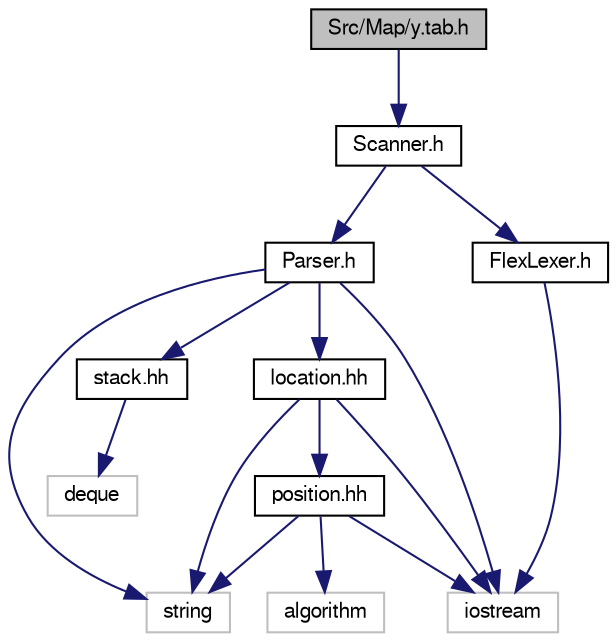 digraph "Src/Map/y.tab.h"
{
  edge [fontname="FreeSans",fontsize="10",labelfontname="FreeSans",labelfontsize="10"];
  node [fontname="FreeSans",fontsize="10",shape=record];
  Node1 [label="Src/Map/y.tab.h",height=0.2,width=0.4,color="black", fillcolor="grey75", style="filled", fontcolor="black"];
  Node1 -> Node2 [color="midnightblue",fontsize="10",style="solid",fontname="FreeSans"];
  Node2 [label="Scanner.h",height=0.2,width=0.4,color="black", fillcolor="white", style="filled",URL="$scanner_8h.html",tooltip="Contiene la declaración de un scanner flex con funcionalidades extra. "];
  Node2 -> Node3 [color="midnightblue",fontsize="10",style="solid",fontname="FreeSans"];
  Node3 [label="FlexLexer.h",height=0.2,width=0.4,color="black", fillcolor="white", style="filled",URL="$_flex_lexer_8h_source.html"];
  Node3 -> Node4 [color="midnightblue",fontsize="10",style="solid",fontname="FreeSans"];
  Node4 [label="iostream",height=0.2,width=0.4,color="grey75", fillcolor="white", style="filled"];
  Node2 -> Node5 [color="midnightblue",fontsize="10",style="solid",fontname="FreeSans"];
  Node5 [label="Parser.h",height=0.2,width=0.4,color="black", fillcolor="white", style="filled",URL="$_parser_8h_source.html"];
  Node5 -> Node6 [color="midnightblue",fontsize="10",style="solid",fontname="FreeSans"];
  Node6 [label="string",height=0.2,width=0.4,color="grey75", fillcolor="white", style="filled"];
  Node5 -> Node4 [color="midnightblue",fontsize="10",style="solid",fontname="FreeSans"];
  Node5 -> Node7 [color="midnightblue",fontsize="10",style="solid",fontname="FreeSans"];
  Node7 [label="stack.hh",height=0.2,width=0.4,color="black", fillcolor="white", style="filled",URL="$stack_8hh_source.html"];
  Node7 -> Node8 [color="midnightblue",fontsize="10",style="solid",fontname="FreeSans"];
  Node8 [label="deque",height=0.2,width=0.4,color="grey75", fillcolor="white", style="filled"];
  Node5 -> Node9 [color="midnightblue",fontsize="10",style="solid",fontname="FreeSans"];
  Node9 [label="location.hh",height=0.2,width=0.4,color="black", fillcolor="white", style="filled",URL="$location_8hh.html",tooltip="Define the Map::location class. "];
  Node9 -> Node4 [color="midnightblue",fontsize="10",style="solid",fontname="FreeSans"];
  Node9 -> Node6 [color="midnightblue",fontsize="10",style="solid",fontname="FreeSans"];
  Node9 -> Node10 [color="midnightblue",fontsize="10",style="solid",fontname="FreeSans"];
  Node10 [label="position.hh",height=0.2,width=0.4,color="black", fillcolor="white", style="filled",URL="$position_8hh.html",tooltip="Define the Map::position class. "];
  Node10 -> Node4 [color="midnightblue",fontsize="10",style="solid",fontname="FreeSans"];
  Node10 -> Node6 [color="midnightblue",fontsize="10",style="solid",fontname="FreeSans"];
  Node10 -> Node11 [color="midnightblue",fontsize="10",style="solid",fontname="FreeSans"];
  Node11 [label="algorithm",height=0.2,width=0.4,color="grey75", fillcolor="white", style="filled"];
}
